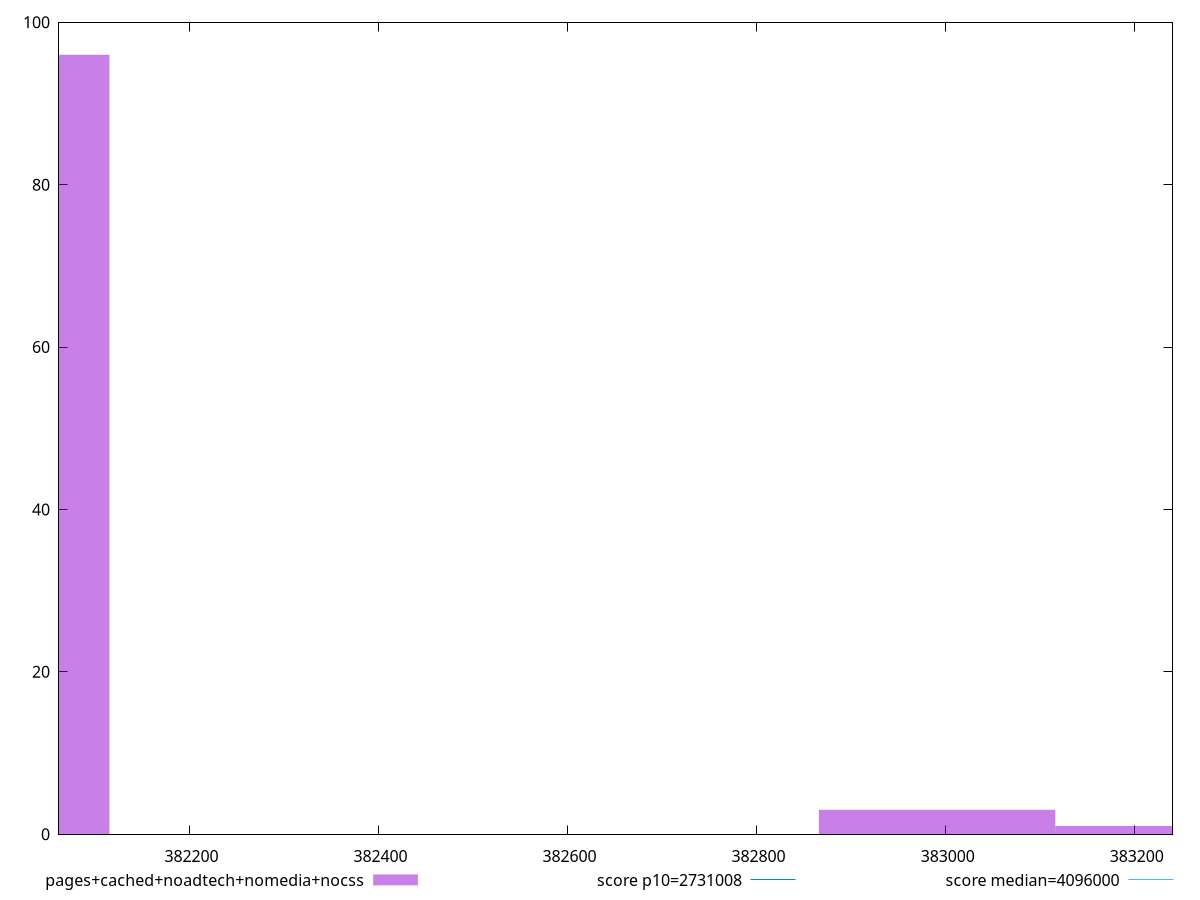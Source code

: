 reset

$pagesCachedNoadtechNomediaNocss <<EOF
382990.95078083867 3
381990.32125561114 96
383241.1081621456 1
EOF

set key outside below
set boxwidth 250.15738130688354
set xrange [382062:383240]
set yrange [0:100]
set trange [0:100]
set style fill transparent solid 0.5 noborder

set parametric
set terminal svg size 640, 490 enhanced background rgb 'white'
set output "report_00019_2021-02-10T18-14-37.922Z//total-byte-weight/comparison/histogram/4_vs_5.svg"

plot $pagesCachedNoadtechNomediaNocss title "pages+cached+noadtech+nomedia+nocss" with boxes, \
     2731008,t title "score p10=2731008", \
     4096000,t title "score median=4096000"

reset
